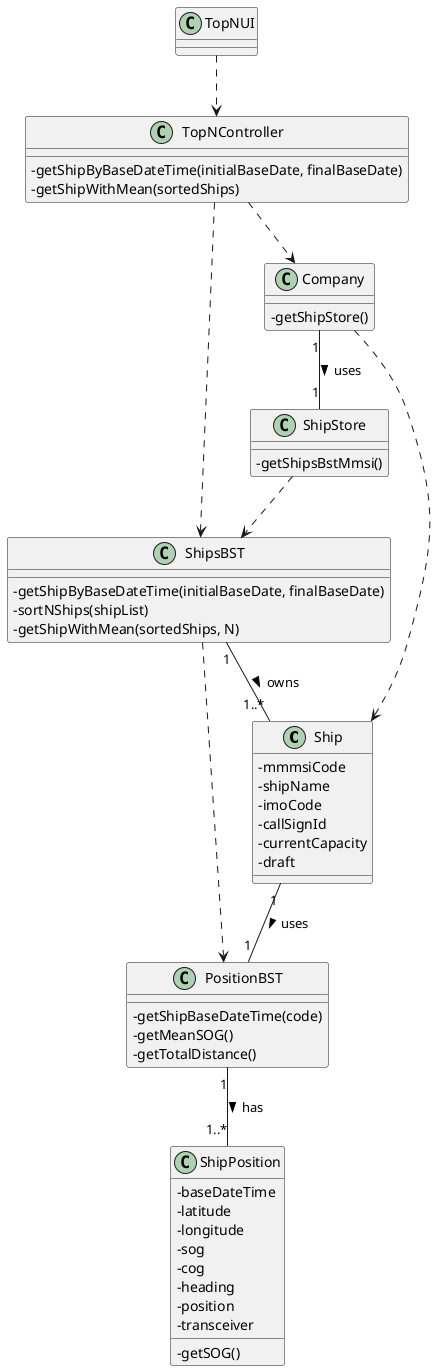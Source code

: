 @startuml

skinparam classAttributeIconSize 0


class Ship {
    -mmmsiCode
    -shipName
    -imoCode
    -callSignId
    -currentCapacity /'added by us'/
    -draft
}

class ShipPosition {
    -baseDateTime
    -latitude
    -longitude
    -sog
    -cog
    -heading
    -position
    -transceiver
    -getSOG()
}

class ShipStore {
    -getShipsBstMmsi()
}


class TopNUI {}

class TopNController {
    -getShipByBaseDateTime(initialBaseDate, finalBaseDate)
    -getShipWithMean(sortedShips)
}

class ShipsBST{
    -getShipByBaseDateTime(initialBaseDate, finalBaseDate)
    -sortNShips(shipList)
    -getShipWithMean(sortedShips, N)
}

class PositionBST{
    -getShipBaseDateTime(code)
    -getMeanSOG()
    -getTotalDistance()
}
class Company {
    -getShipStore()
}


Company "1" -- "1" ShipStore : uses >
ShipStore ..> ShipsBST
ShipsBST ..> PositionBST
ShipsBST "1" -- "1..*" Ship : owns >
TopNUI ..> TopNController
TopNController ..> ShipsBST
TopNController ..> Company
/'ShipsBST ..> Ship'/
/'PositionBST ..> ShipPosition'/
Company ..> Ship
Ship "1" -- "1" PositionBST : uses >
PositionBST "1" -- "1..*" ShipPosition : has >


@enduml